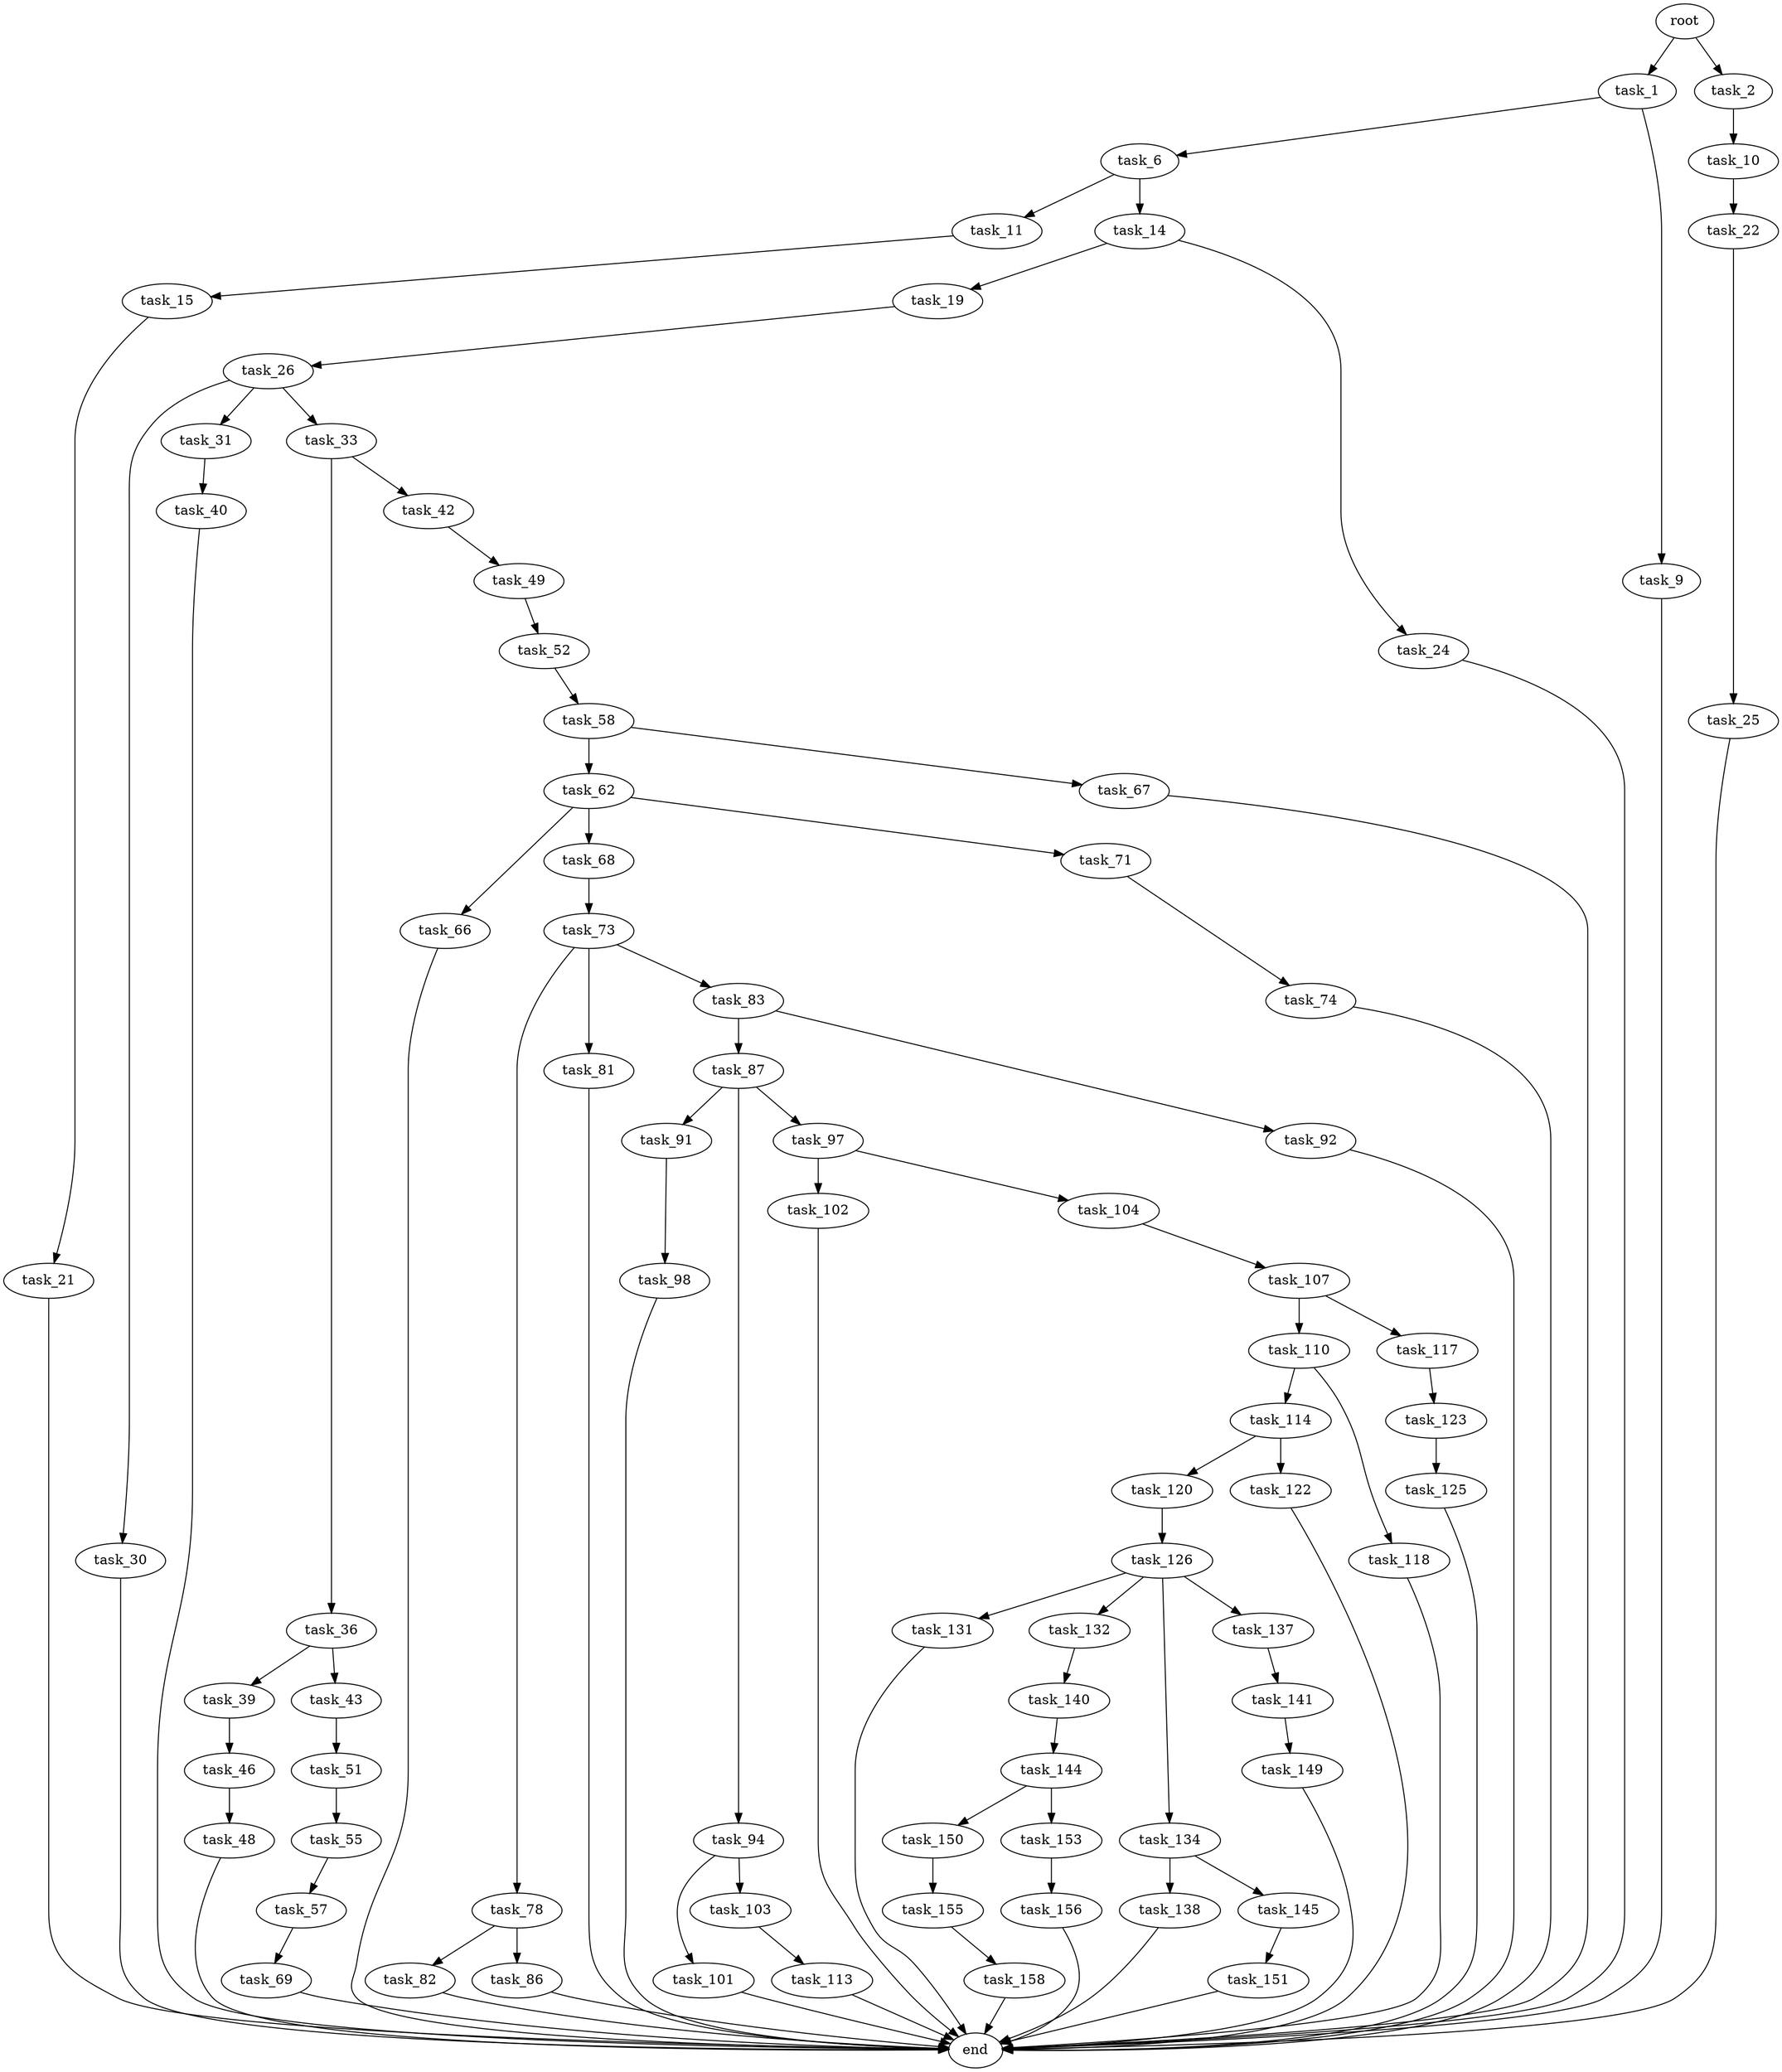 digraph G {
  root [size="0.000000"];
  task_1 [size="86812494111.000000"];
  task_2 [size="1073741824000.000000"];
  task_6 [size="673267782515.000000"];
  task_9 [size="379978093307.000000"];
  task_10 [size="18438426950.000000"];
  task_11 [size="26107183020.000000"];
  task_14 [size="231928233984.000000"];
  task_15 [size="68719476736.000000"];
  task_19 [size="8589934592.000000"];
  task_21 [size="549755813888.000000"];
  task_22 [size="72842233501.000000"];
  task_24 [size="343689084272.000000"];
  task_25 [size="368293445632.000000"];
  task_26 [size="28991029248.000000"];
  task_30 [size="228203748187.000000"];
  task_31 [size="48017347083.000000"];
  task_33 [size="18206306251.000000"];
  task_36 [size="9648086333.000000"];
  task_39 [size="8589934592.000000"];
  task_40 [size="12237130858.000000"];
  task_42 [size="1073741824000.000000"];
  task_43 [size="523803126547.000000"];
  task_46 [size="782757789696.000000"];
  task_48 [size="164017300883.000000"];
  task_49 [size="36228830929.000000"];
  task_51 [size="12001703862.000000"];
  task_52 [size="368293445632.000000"];
  task_55 [size="606268303732.000000"];
  task_57 [size="7536743485.000000"];
  task_58 [size="83463652034.000000"];
  task_62 [size="1073741824000.000000"];
  task_66 [size="458966954865.000000"];
  task_67 [size="231928233984.000000"];
  task_68 [size="28991029248.000000"];
  task_69 [size="8281417420.000000"];
  task_71 [size="662925497.000000"];
  task_73 [size="68719476736.000000"];
  task_74 [size="45210599980.000000"];
  task_78 [size="368293445632.000000"];
  task_81 [size="368293445632.000000"];
  task_82 [size="368293445632.000000"];
  task_83 [size="28991029248.000000"];
  task_86 [size="11643614407.000000"];
  task_87 [size="86431158085.000000"];
  task_91 [size="13755503799.000000"];
  task_92 [size="1830406816.000000"];
  task_94 [size="231928233984.000000"];
  task_97 [size="17273499581.000000"];
  task_98 [size="12162492975.000000"];
  task_101 [size="240018758854.000000"];
  task_102 [size="134217728000.000000"];
  task_103 [size="134217728000.000000"];
  task_104 [size="28991029248.000000"];
  task_107 [size="129523971625.000000"];
  task_110 [size="44215770595.000000"];
  task_113 [size="3766261506.000000"];
  task_114 [size="18731778880.000000"];
  task_117 [size="8589934592.000000"];
  task_118 [size="98242680865.000000"];
  task_120 [size="954913647.000000"];
  task_122 [size="68719476736.000000"];
  task_123 [size="7064424730.000000"];
  task_125 [size="6599908982.000000"];
  task_126 [size="18279802535.000000"];
  task_131 [size="27616476004.000000"];
  task_132 [size="2045894505.000000"];
  task_134 [size="94965268746.000000"];
  task_137 [size="782757789696.000000"];
  task_138 [size="208023485134.000000"];
  task_140 [size="431077267010.000000"];
  task_141 [size="549755813888.000000"];
  task_144 [size="782757789696.000000"];
  task_145 [size="1191892753.000000"];
  task_149 [size="28991029248.000000"];
  task_150 [size="30408532938.000000"];
  task_151 [size="9409683239.000000"];
  task_153 [size="368293445632.000000"];
  task_155 [size="4151530106.000000"];
  task_156 [size="231928233984.000000"];
  task_158 [size="12924288017.000000"];
  end [size="0.000000"];

  root -> task_1 [size="1.000000"];
  root -> task_2 [size="1.000000"];
  task_1 -> task_6 [size="209715200.000000"];
  task_1 -> task_9 [size="209715200.000000"];
  task_2 -> task_10 [size="838860800.000000"];
  task_6 -> task_11 [size="838860800.000000"];
  task_6 -> task_14 [size="838860800.000000"];
  task_9 -> end [size="1.000000"];
  task_10 -> task_22 [size="536870912.000000"];
  task_11 -> task_15 [size="411041792.000000"];
  task_14 -> task_19 [size="301989888.000000"];
  task_14 -> task_24 [size="301989888.000000"];
  task_15 -> task_21 [size="134217728.000000"];
  task_19 -> task_26 [size="33554432.000000"];
  task_21 -> end [size="1.000000"];
  task_22 -> task_25 [size="75497472.000000"];
  task_24 -> end [size="1.000000"];
  task_25 -> end [size="1.000000"];
  task_26 -> task_30 [size="75497472.000000"];
  task_26 -> task_31 [size="75497472.000000"];
  task_26 -> task_33 [size="75497472.000000"];
  task_30 -> end [size="1.000000"];
  task_31 -> task_40 [size="75497472.000000"];
  task_33 -> task_36 [size="536870912.000000"];
  task_33 -> task_42 [size="536870912.000000"];
  task_36 -> task_39 [size="301989888.000000"];
  task_36 -> task_43 [size="301989888.000000"];
  task_39 -> task_46 [size="33554432.000000"];
  task_40 -> end [size="1.000000"];
  task_42 -> task_49 [size="838860800.000000"];
  task_43 -> task_51 [size="679477248.000000"];
  task_46 -> task_48 [size="679477248.000000"];
  task_48 -> end [size="1.000000"];
  task_49 -> task_52 [size="33554432.000000"];
  task_51 -> task_55 [size="301989888.000000"];
  task_52 -> task_58 [size="411041792.000000"];
  task_55 -> task_57 [size="838860800.000000"];
  task_57 -> task_69 [size="536870912.000000"];
  task_58 -> task_62 [size="209715200.000000"];
  task_58 -> task_67 [size="209715200.000000"];
  task_62 -> task_66 [size="838860800.000000"];
  task_62 -> task_68 [size="838860800.000000"];
  task_62 -> task_71 [size="838860800.000000"];
  task_66 -> end [size="1.000000"];
  task_67 -> end [size="1.000000"];
  task_68 -> task_73 [size="75497472.000000"];
  task_69 -> end [size="1.000000"];
  task_71 -> task_74 [size="33554432.000000"];
  task_73 -> task_78 [size="134217728.000000"];
  task_73 -> task_81 [size="134217728.000000"];
  task_73 -> task_83 [size="134217728.000000"];
  task_74 -> end [size="1.000000"];
  task_78 -> task_82 [size="411041792.000000"];
  task_78 -> task_86 [size="411041792.000000"];
  task_81 -> end [size="1.000000"];
  task_82 -> end [size="1.000000"];
  task_83 -> task_87 [size="75497472.000000"];
  task_83 -> task_92 [size="75497472.000000"];
  task_86 -> end [size="1.000000"];
  task_87 -> task_91 [size="75497472.000000"];
  task_87 -> task_94 [size="75497472.000000"];
  task_87 -> task_97 [size="75497472.000000"];
  task_91 -> task_98 [size="301989888.000000"];
  task_92 -> end [size="1.000000"];
  task_94 -> task_101 [size="301989888.000000"];
  task_94 -> task_103 [size="301989888.000000"];
  task_97 -> task_102 [size="838860800.000000"];
  task_97 -> task_104 [size="838860800.000000"];
  task_98 -> end [size="1.000000"];
  task_101 -> end [size="1.000000"];
  task_102 -> end [size="1.000000"];
  task_103 -> task_113 [size="209715200.000000"];
  task_104 -> task_107 [size="75497472.000000"];
  task_107 -> task_110 [size="301989888.000000"];
  task_107 -> task_117 [size="301989888.000000"];
  task_110 -> task_114 [size="33554432.000000"];
  task_110 -> task_118 [size="33554432.000000"];
  task_113 -> end [size="1.000000"];
  task_114 -> task_120 [size="301989888.000000"];
  task_114 -> task_122 [size="301989888.000000"];
  task_117 -> task_123 [size="33554432.000000"];
  task_118 -> end [size="1.000000"];
  task_120 -> task_126 [size="75497472.000000"];
  task_122 -> end [size="1.000000"];
  task_123 -> task_125 [size="209715200.000000"];
  task_125 -> end [size="1.000000"];
  task_126 -> task_131 [size="411041792.000000"];
  task_126 -> task_132 [size="411041792.000000"];
  task_126 -> task_134 [size="411041792.000000"];
  task_126 -> task_137 [size="411041792.000000"];
  task_131 -> end [size="1.000000"];
  task_132 -> task_140 [size="33554432.000000"];
  task_134 -> task_138 [size="75497472.000000"];
  task_134 -> task_145 [size="75497472.000000"];
  task_137 -> task_141 [size="679477248.000000"];
  task_138 -> end [size="1.000000"];
  task_140 -> task_144 [size="411041792.000000"];
  task_141 -> task_149 [size="536870912.000000"];
  task_144 -> task_150 [size="679477248.000000"];
  task_144 -> task_153 [size="679477248.000000"];
  task_145 -> task_151 [size="33554432.000000"];
  task_149 -> end [size="1.000000"];
  task_150 -> task_155 [size="838860800.000000"];
  task_151 -> end [size="1.000000"];
  task_153 -> task_156 [size="411041792.000000"];
  task_155 -> task_158 [size="134217728.000000"];
  task_156 -> end [size="1.000000"];
  task_158 -> end [size="1.000000"];
}
